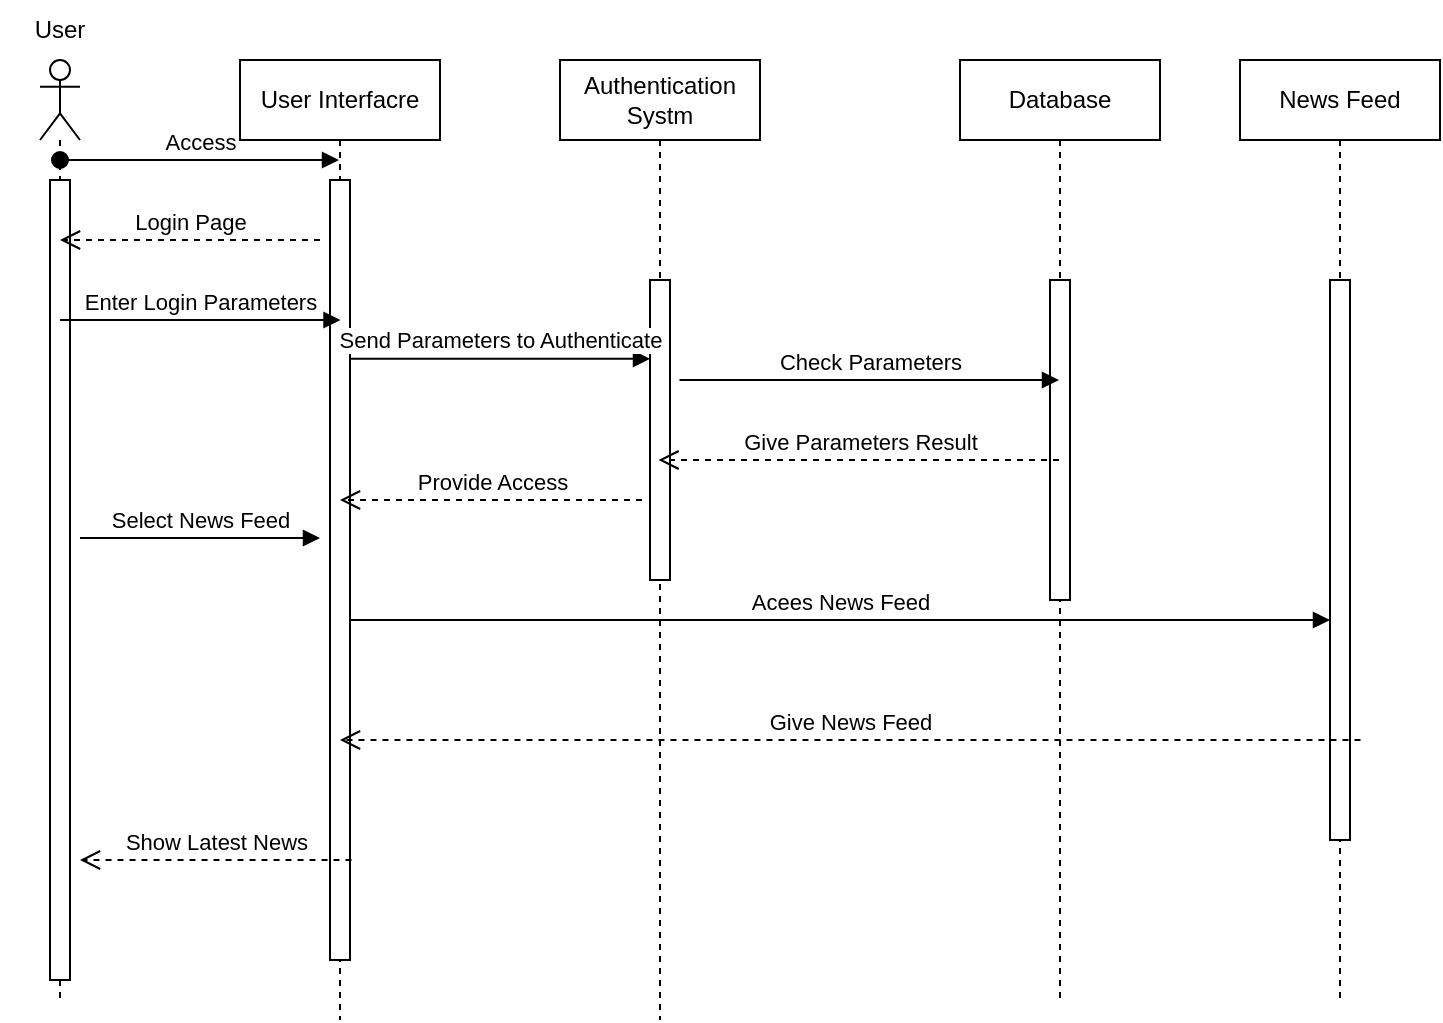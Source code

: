 <mxfile version="24.4.0" type="github">
  <diagram name="Page-1" id="2YBvvXClWsGukQMizWep">
    <mxGraphModel dx="2380" dy="964" grid="1" gridSize="10" guides="1" tooltips="1" connect="1" arrows="1" fold="1" page="1" pageScale="1" pageWidth="850" pageHeight="1100" math="0" shadow="0">
      <root>
        <mxCell id="0" />
        <mxCell id="1" parent="0" />
        <mxCell id="aM9ryv3xv72pqoxQDRHE-5" value="Authentication Systm" style="shape=umlLifeline;perimeter=lifelinePerimeter;whiteSpace=wrap;html=1;container=0;dropTarget=0;collapsible=0;recursiveResize=0;outlineConnect=0;portConstraint=eastwest;newEdgeStyle={&quot;edgeStyle&quot;:&quot;elbowEdgeStyle&quot;,&quot;elbow&quot;:&quot;vertical&quot;,&quot;curved&quot;:0,&quot;rounded&quot;:0};" parent="1" vertex="1">
          <mxGeometry x="390" y="50" width="100" height="480" as="geometry" />
        </mxCell>
        <mxCell id="2YvhY-xGPEZNMPuFePd9-11" value="" style="html=1;points=[[0,0,0,0,5],[0,1,0,0,-5],[1,0,0,0,5],[1,1,0,0,-5]];perimeter=orthogonalPerimeter;outlineConnect=0;targetShapes=umlLifeline;portConstraint=eastwest;newEdgeStyle={&quot;curved&quot;:0,&quot;rounded&quot;:0};" vertex="1" parent="aM9ryv3xv72pqoxQDRHE-5">
          <mxGeometry x="45" y="110" width="10" height="150" as="geometry" />
        </mxCell>
        <mxCell id="2YvhY-xGPEZNMPuFePd9-2" value="User Interfacre" style="shape=umlLifeline;perimeter=lifelinePerimeter;whiteSpace=wrap;html=1;container=0;dropTarget=0;collapsible=0;recursiveResize=0;outlineConnect=0;portConstraint=eastwest;newEdgeStyle={&quot;edgeStyle&quot;:&quot;elbowEdgeStyle&quot;,&quot;elbow&quot;:&quot;vertical&quot;,&quot;curved&quot;:0,&quot;rounded&quot;:0};" vertex="1" parent="1">
          <mxGeometry x="230" y="50" width="100" height="480" as="geometry" />
        </mxCell>
        <mxCell id="2YvhY-xGPEZNMPuFePd9-10" value="" style="html=1;points=[[0,0,0,0,5],[0,1,0,0,-5],[1,0,0,0,5],[1,1,0,0,-5]];perimeter=orthogonalPerimeter;outlineConnect=0;targetShapes=umlLifeline;portConstraint=eastwest;newEdgeStyle={&quot;curved&quot;:0,&quot;rounded&quot;:0};" vertex="1" parent="2YvhY-xGPEZNMPuFePd9-2">
          <mxGeometry x="45" y="60" width="10" height="390" as="geometry" />
        </mxCell>
        <mxCell id="2YvhY-xGPEZNMPuFePd9-3" value="Database" style="shape=umlLifeline;perimeter=lifelinePerimeter;whiteSpace=wrap;html=1;container=0;dropTarget=0;collapsible=0;recursiveResize=0;outlineConnect=0;portConstraint=eastwest;newEdgeStyle={&quot;edgeStyle&quot;:&quot;elbowEdgeStyle&quot;,&quot;elbow&quot;:&quot;vertical&quot;,&quot;curved&quot;:0,&quot;rounded&quot;:0};" vertex="1" parent="1">
          <mxGeometry x="590" y="50" width="100" height="470" as="geometry" />
        </mxCell>
        <mxCell id="2YvhY-xGPEZNMPuFePd9-12" value="" style="html=1;points=[[0,0,0,0,5],[0,1,0,0,-5],[1,0,0,0,5],[1,1,0,0,-5]];perimeter=orthogonalPerimeter;outlineConnect=0;targetShapes=umlLifeline;portConstraint=eastwest;newEdgeStyle={&quot;curved&quot;:0,&quot;rounded&quot;:0};" vertex="1" parent="2YvhY-xGPEZNMPuFePd9-3">
          <mxGeometry x="45" y="110" width="10" height="160" as="geometry" />
        </mxCell>
        <mxCell id="2YvhY-xGPEZNMPuFePd9-4" value="News Feed" style="shape=umlLifeline;perimeter=lifelinePerimeter;whiteSpace=wrap;html=1;container=0;dropTarget=0;collapsible=0;recursiveResize=0;outlineConnect=0;portConstraint=eastwest;newEdgeStyle={&quot;edgeStyle&quot;:&quot;elbowEdgeStyle&quot;,&quot;elbow&quot;:&quot;vertical&quot;,&quot;curved&quot;:0,&quot;rounded&quot;:0};" vertex="1" parent="1">
          <mxGeometry x="730" y="50" width="100" height="470" as="geometry" />
        </mxCell>
        <mxCell id="2YvhY-xGPEZNMPuFePd9-14" value="" style="html=1;points=[[0,0,0,0,5],[0,1,0,0,-5],[1,0,0,0,5],[1,1,0,0,-5]];perimeter=orthogonalPerimeter;outlineConnect=0;targetShapes=umlLifeline;portConstraint=eastwest;newEdgeStyle={&quot;curved&quot;:0,&quot;rounded&quot;:0};" vertex="1" parent="2YvhY-xGPEZNMPuFePd9-4">
          <mxGeometry x="45" y="110" width="10" height="280" as="geometry" />
        </mxCell>
        <mxCell id="2YvhY-xGPEZNMPuFePd9-6" value="" style="shape=umlLifeline;perimeter=lifelinePerimeter;whiteSpace=wrap;html=1;container=1;dropTarget=0;collapsible=0;recursiveResize=0;outlineConnect=0;portConstraint=eastwest;newEdgeStyle={&quot;curved&quot;:0,&quot;rounded&quot;:0};participant=umlActor;" vertex="1" parent="1">
          <mxGeometry x="130" y="50" width="20" height="470" as="geometry" />
        </mxCell>
        <mxCell id="2YvhY-xGPEZNMPuFePd9-7" value="" style="html=1;points=[[0,0,0,0,5],[0,1,0,0,-5],[1,0,0,0,5],[1,1,0,0,-5]];perimeter=orthogonalPerimeter;outlineConnect=0;targetShapes=umlLifeline;portConstraint=eastwest;newEdgeStyle={&quot;curved&quot;:0,&quot;rounded&quot;:0};" vertex="1" parent="2YvhY-xGPEZNMPuFePd9-6">
          <mxGeometry x="5" y="60" width="10" height="400" as="geometry" />
        </mxCell>
        <mxCell id="2YvhY-xGPEZNMPuFePd9-16" value="User" style="text;html=1;align=center;verticalAlign=middle;whiteSpace=wrap;rounded=0;" vertex="1" parent="1">
          <mxGeometry x="110" y="20" width="60" height="30" as="geometry" />
        </mxCell>
        <mxCell id="2YvhY-xGPEZNMPuFePd9-17" value="Access" style="html=1;verticalAlign=bottom;startArrow=oval;startFill=1;endArrow=block;startSize=8;curved=0;rounded=0;" edge="1" parent="1" source="2YvhY-xGPEZNMPuFePd9-6" target="2YvhY-xGPEZNMPuFePd9-2">
          <mxGeometry width="60" relative="1" as="geometry">
            <mxPoint x="150" y="100" as="sourcePoint" />
            <mxPoint x="210" y="100" as="targetPoint" />
            <Array as="points">
              <mxPoint x="230" y="100" />
            </Array>
          </mxGeometry>
        </mxCell>
        <mxCell id="2YvhY-xGPEZNMPuFePd9-19" value="Enter Login Parameters" style="html=1;verticalAlign=bottom;endArrow=block;curved=0;rounded=0;" edge="1" parent="1">
          <mxGeometry width="80" relative="1" as="geometry">
            <mxPoint x="140" y="180" as="sourcePoint" />
            <mxPoint x="280.25" y="180" as="targetPoint" />
          </mxGeometry>
        </mxCell>
        <mxCell id="2YvhY-xGPEZNMPuFePd9-20" value="Login Page" style="html=1;verticalAlign=bottom;endArrow=open;dashed=1;endSize=8;curved=0;rounded=0;" edge="1" parent="1" target="2YvhY-xGPEZNMPuFePd9-6">
          <mxGeometry relative="1" as="geometry">
            <mxPoint x="270" y="140" as="sourcePoint" />
            <mxPoint x="190" y="140" as="targetPoint" />
          </mxGeometry>
        </mxCell>
        <mxCell id="2YvhY-xGPEZNMPuFePd9-21" value="Send Parameters to Authenticate" style="html=1;verticalAlign=bottom;endArrow=block;curved=0;rounded=0;" edge="1" parent="1" target="2YvhY-xGPEZNMPuFePd9-11">
          <mxGeometry width="80" relative="1" as="geometry">
            <mxPoint x="285" y="199.38" as="sourcePoint" />
            <mxPoint x="425.25" y="199.38" as="targetPoint" />
          </mxGeometry>
        </mxCell>
        <mxCell id="2YvhY-xGPEZNMPuFePd9-22" value="Check Parameters" style="html=1;verticalAlign=bottom;endArrow=block;curved=0;rounded=0;" edge="1" parent="1" target="2YvhY-xGPEZNMPuFePd9-3">
          <mxGeometry width="80" relative="1" as="geometry">
            <mxPoint x="449.75" y="210" as="sourcePoint" />
            <mxPoint x="590.0" y="210" as="targetPoint" />
          </mxGeometry>
        </mxCell>
        <mxCell id="2YvhY-xGPEZNMPuFePd9-23" value="Give Parameters Result" style="html=1;verticalAlign=bottom;endArrow=open;dashed=1;endSize=8;curved=0;rounded=0;" edge="1" parent="1">
          <mxGeometry relative="1" as="geometry">
            <mxPoint x="639.5" y="250.0" as="sourcePoint" />
            <mxPoint x="439.25" y="250.0" as="targetPoint" />
          </mxGeometry>
        </mxCell>
        <mxCell id="2YvhY-xGPEZNMPuFePd9-24" value="Provide Access" style="html=1;verticalAlign=bottom;endArrow=open;dashed=1;endSize=8;curved=0;rounded=0;" edge="1" parent="1" target="2YvhY-xGPEZNMPuFePd9-2">
          <mxGeometry relative="1" as="geometry">
            <mxPoint x="431" y="270" as="sourcePoint" />
            <mxPoint x="300" y="270" as="targetPoint" />
          </mxGeometry>
        </mxCell>
        <mxCell id="2YvhY-xGPEZNMPuFePd9-25" value="Acees News Feed" style="html=1;verticalAlign=bottom;endArrow=block;curved=0;rounded=0;" edge="1" parent="1" target="2YvhY-xGPEZNMPuFePd9-14">
          <mxGeometry width="80" relative="1" as="geometry">
            <mxPoint x="285" y="330" as="sourcePoint" />
            <mxPoint x="425.25" y="330" as="targetPoint" />
          </mxGeometry>
        </mxCell>
        <mxCell id="2YvhY-xGPEZNMPuFePd9-26" value="Give News Feed" style="html=1;verticalAlign=bottom;endArrow=open;dashed=1;endSize=8;curved=0;rounded=0;" edge="1" parent="1" target="2YvhY-xGPEZNMPuFePd9-2">
          <mxGeometry relative="1" as="geometry">
            <mxPoint x="790.25" y="390.0" as="sourcePoint" />
            <mxPoint x="300" y="390" as="targetPoint" />
          </mxGeometry>
        </mxCell>
        <mxCell id="2YvhY-xGPEZNMPuFePd9-27" value="Select News Feed" style="html=1;verticalAlign=bottom;endArrow=block;curved=0;rounded=0;" edge="1" parent="1">
          <mxGeometry width="80" relative="1" as="geometry">
            <mxPoint x="150" y="289" as="sourcePoint" />
            <mxPoint x="270" y="289" as="targetPoint" />
          </mxGeometry>
        </mxCell>
        <mxCell id="2YvhY-xGPEZNMPuFePd9-28" value="Show Latest News" style="html=1;verticalAlign=bottom;endArrow=open;dashed=1;endSize=8;curved=0;rounded=0;" edge="1" parent="1">
          <mxGeometry relative="1" as="geometry">
            <mxPoint x="285.75" y="450.0" as="sourcePoint" />
            <mxPoint x="150" y="450.0" as="targetPoint" />
          </mxGeometry>
        </mxCell>
      </root>
    </mxGraphModel>
  </diagram>
</mxfile>
